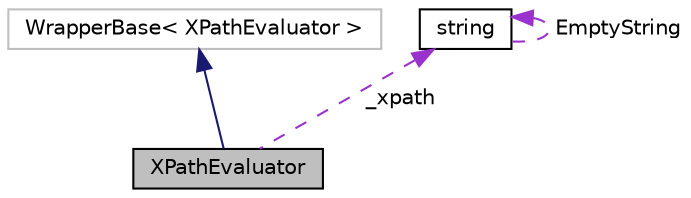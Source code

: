 digraph "XPathEvaluator"
{
  edge [fontname="Helvetica",fontsize="10",labelfontname="Helvetica",labelfontsize="10"];
  node [fontname="Helvetica",fontsize="10",shape=record];
  Node1 [label="XPathEvaluator",height=0.2,width=0.4,color="black", fillcolor="grey75", style="filled" fontcolor="black"];
  Node2 -> Node1 [dir="back",color="midnightblue",fontsize="10",style="solid",fontname="Helvetica"];
  Node2 [label="WrapperBase\< XPathEvaluator \>",height=0.2,width=0.4,color="grey75", fillcolor="white", style="filled"];
  Node3 -> Node1 [dir="back",color="darkorchid3",fontsize="10",style="dashed",label=" _xpath" ,fontname="Helvetica"];
  Node3 [label="string",height=0.2,width=0.4,color="black", fillcolor="white", style="filled",URL="$classstring.xhtml"];
  Node3 -> Node3 [dir="back",color="darkorchid3",fontsize="10",style="dashed",label=" EmptyString" ,fontname="Helvetica"];
}
